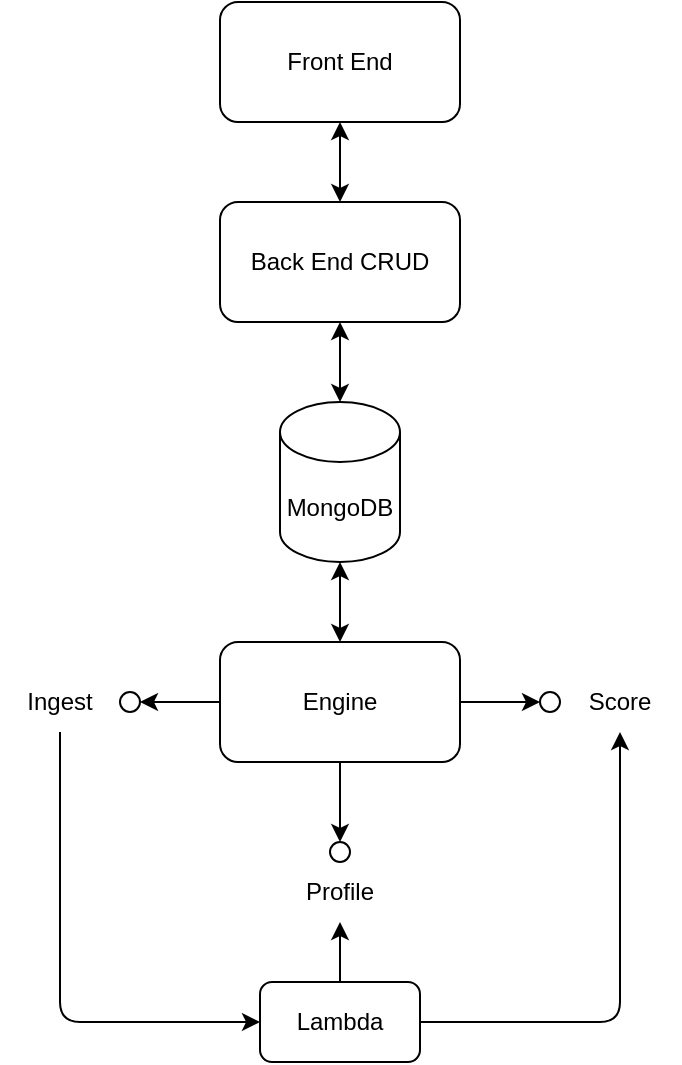 <mxfile version="16.5.1" type="device"><diagram id="cqa-15yK7y9mNOdr7I07" name="Page-1"><mxGraphModel dx="946" dy="1841" grid="1" gridSize="10" guides="1" tooltips="1" connect="1" arrows="1" fold="1" page="1" pageScale="1" pageWidth="827" pageHeight="1169" math="0" shadow="0"><root><mxCell id="0"/><mxCell id="1" parent="0"/><mxCell id="zheCVygzV7YY5GQyutfC-44" style="edgeStyle=orthogonalEdgeStyle;rounded=1;orthogonalLoop=1;jettySize=auto;html=1;entryX=1;entryY=0.5;entryDx=0;entryDy=0;" edge="1" parent="1" source="zheCVygzV7YY5GQyutfC-1" target="zheCVygzV7YY5GQyutfC-3"><mxGeometry relative="1" as="geometry"/></mxCell><mxCell id="zheCVygzV7YY5GQyutfC-46" style="edgeStyle=orthogonalEdgeStyle;rounded=1;orthogonalLoop=1;jettySize=auto;html=1;entryX=0;entryY=0.5;entryDx=0;entryDy=0;" edge="1" parent="1" source="zheCVygzV7YY5GQyutfC-1" target="zheCVygzV7YY5GQyutfC-17"><mxGeometry relative="1" as="geometry"/></mxCell><mxCell id="zheCVygzV7YY5GQyutfC-48" style="edgeStyle=orthogonalEdgeStyle;rounded=1;orthogonalLoop=1;jettySize=auto;html=1;entryX=0.5;entryY=0;entryDx=0;entryDy=0;" edge="1" parent="1" source="zheCVygzV7YY5GQyutfC-1" target="zheCVygzV7YY5GQyutfC-12"><mxGeometry relative="1" as="geometry"/></mxCell><mxCell id="zheCVygzV7YY5GQyutfC-1" value="Engine" style="rounded=1;whiteSpace=wrap;html=1;fillColor=none;" vertex="1" parent="1"><mxGeometry x="320" y="200" width="120" height="60" as="geometry"/></mxCell><mxCell id="zheCVygzV7YY5GQyutfC-3" value="" style="ellipse;whiteSpace=wrap;html=1;aspect=fixed;fillColor=none;" vertex="1" parent="1"><mxGeometry x="270" y="225" width="10" height="10" as="geometry"/></mxCell><mxCell id="zheCVygzV7YY5GQyutfC-25" style="edgeStyle=orthogonalEdgeStyle;rounded=1;orthogonalLoop=1;jettySize=auto;html=1;entryX=0;entryY=0.5;entryDx=0;entryDy=0;" edge="1" parent="1" source="zheCVygzV7YY5GQyutfC-4" target="zheCVygzV7YY5GQyutfC-21"><mxGeometry relative="1" as="geometry"><mxPoint x="200" y="470" as="targetPoint"/><Array as="points"><mxPoint x="240" y="390"/></Array></mxGeometry></mxCell><mxCell id="zheCVygzV7YY5GQyutfC-4" value="Ingest" style="text;html=1;strokeColor=none;fillColor=none;align=center;verticalAlign=middle;whiteSpace=wrap;rounded=0;" vertex="1" parent="1"><mxGeometry x="210" y="215" width="60" height="30" as="geometry"/></mxCell><mxCell id="zheCVygzV7YY5GQyutfC-12" value="" style="ellipse;whiteSpace=wrap;html=1;aspect=fixed;fillColor=none;" vertex="1" parent="1"><mxGeometry x="375" y="300" width="10" height="10" as="geometry"/></mxCell><mxCell id="zheCVygzV7YY5GQyutfC-15" value="Profile" style="text;html=1;strokeColor=none;fillColor=none;align=center;verticalAlign=middle;whiteSpace=wrap;rounded=0;" vertex="1" parent="1"><mxGeometry x="350" y="310" width="60" height="30" as="geometry"/></mxCell><mxCell id="zheCVygzV7YY5GQyutfC-17" value="" style="ellipse;whiteSpace=wrap;html=1;aspect=fixed;fillColor=none;" vertex="1" parent="1"><mxGeometry x="480" y="225" width="10" height="10" as="geometry"/></mxCell><mxCell id="zheCVygzV7YY5GQyutfC-20" value="Score" style="text;html=1;strokeColor=none;fillColor=none;align=center;verticalAlign=middle;whiteSpace=wrap;rounded=0;" vertex="1" parent="1"><mxGeometry x="490" y="215" width="60" height="30" as="geometry"/></mxCell><mxCell id="zheCVygzV7YY5GQyutfC-26" style="edgeStyle=orthogonalEdgeStyle;rounded=1;orthogonalLoop=1;jettySize=auto;html=1;exitX=0.5;exitY=0;exitDx=0;exitDy=0;entryX=0.5;entryY=1;entryDx=0;entryDy=0;" edge="1" parent="1" source="zheCVygzV7YY5GQyutfC-21" target="zheCVygzV7YY5GQyutfC-15"><mxGeometry relative="1" as="geometry"/></mxCell><mxCell id="zheCVygzV7YY5GQyutfC-27" style="edgeStyle=orthogonalEdgeStyle;rounded=1;orthogonalLoop=1;jettySize=auto;html=1;entryX=0.5;entryY=1;entryDx=0;entryDy=0;" edge="1" parent="1" source="zheCVygzV7YY5GQyutfC-21" target="zheCVygzV7YY5GQyutfC-20"><mxGeometry relative="1" as="geometry"/></mxCell><mxCell id="zheCVygzV7YY5GQyutfC-21" value="Lambda" style="rounded=1;whiteSpace=wrap;html=1;fillColor=none;" vertex="1" parent="1"><mxGeometry x="340" y="370" width="80" height="40" as="geometry"/></mxCell><mxCell id="zheCVygzV7YY5GQyutfC-28" value="MongoDB" style="shape=cylinder3;whiteSpace=wrap;html=1;boundedLbl=1;backgroundOutline=1;size=15;fillColor=none;" vertex="1" parent="1"><mxGeometry x="350" y="80" width="60" height="80" as="geometry"/></mxCell><mxCell id="zheCVygzV7YY5GQyutfC-30" value="Back End CRUD" style="rounded=1;whiteSpace=wrap;html=1;fillColor=none;" vertex="1" parent="1"><mxGeometry x="320" y="-20" width="120" height="60" as="geometry"/></mxCell><mxCell id="zheCVygzV7YY5GQyutfC-32" value="" style="endArrow=classic;startArrow=classic;html=1;rounded=1;entryX=0.5;entryY=1;entryDx=0;entryDy=0;exitX=0.5;exitY=0;exitDx=0;exitDy=0;exitPerimeter=0;" edge="1" parent="1" source="zheCVygzV7YY5GQyutfC-28" target="zheCVygzV7YY5GQyutfC-30"><mxGeometry width="50" height="50" relative="1" as="geometry"><mxPoint x="360" y="60" as="sourcePoint"/><mxPoint x="410" y="10" as="targetPoint"/></mxGeometry></mxCell><mxCell id="zheCVygzV7YY5GQyutfC-34" value="Front End" style="rounded=1;whiteSpace=wrap;html=1;fillColor=none;" vertex="1" parent="1"><mxGeometry x="320" y="-120" width="120" height="60" as="geometry"/></mxCell><mxCell id="zheCVygzV7YY5GQyutfC-36" value="" style="endArrow=classic;startArrow=classic;html=1;rounded=1;entryX=0.5;entryY=1;entryDx=0;entryDy=0;exitX=0.5;exitY=0;exitDx=0;exitDy=0;" edge="1" parent="1" source="zheCVygzV7YY5GQyutfC-30" target="zheCVygzV7YY5GQyutfC-34"><mxGeometry width="50" height="50" relative="1" as="geometry"><mxPoint x="390" y="90" as="sourcePoint"/><mxPoint x="390" y="10" as="targetPoint"/></mxGeometry></mxCell><mxCell id="zheCVygzV7YY5GQyutfC-38" value="" style="endArrow=classic;startArrow=classic;html=1;rounded=1;entryX=0.5;entryY=0;entryDx=0;entryDy=0;exitX=0.5;exitY=1;exitDx=0;exitDy=0;exitPerimeter=0;" edge="1" parent="1" source="zheCVygzV7YY5GQyutfC-28" target="zheCVygzV7YY5GQyutfC-1"><mxGeometry width="50" height="50" relative="1" as="geometry"><mxPoint x="400" y="100" as="sourcePoint"/><mxPoint x="400" y="60" as="targetPoint"/></mxGeometry></mxCell></root></mxGraphModel></diagram></mxfile>